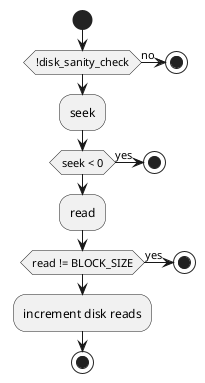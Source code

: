 @startuml

start

if (!disk_sanity_check) then (no)
	stop
endif

:seek;

if (seek < 0) then (yes)
	stop
endif

:read;

if (read != BLOCK_SIZE) then (yes)
	stop
endif

:increment disk reads;

stop

@enduml
